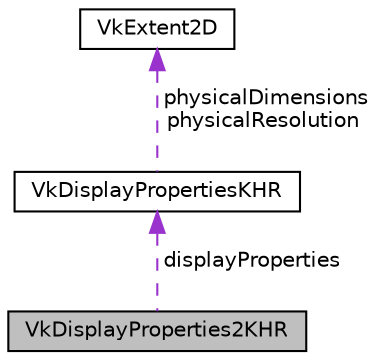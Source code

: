 digraph "VkDisplayProperties2KHR"
{
 // LATEX_PDF_SIZE
  edge [fontname="Helvetica",fontsize="10",labelfontname="Helvetica",labelfontsize="10"];
  node [fontname="Helvetica",fontsize="10",shape=record];
  Node1 [label="VkDisplayProperties2KHR",height=0.2,width=0.4,color="black", fillcolor="grey75", style="filled", fontcolor="black",tooltip=" "];
  Node2 -> Node1 [dir="back",color="darkorchid3",fontsize="10",style="dashed",label=" displayProperties" ];
  Node2 [label="VkDisplayPropertiesKHR",height=0.2,width=0.4,color="black", fillcolor="white", style="filled",URL="$dc/d9e/structVkDisplayPropertiesKHR.html",tooltip=" "];
  Node3 -> Node2 [dir="back",color="darkorchid3",fontsize="10",style="dashed",label=" physicalDimensions\nphysicalResolution" ];
  Node3 [label="VkExtent2D",height=0.2,width=0.4,color="black", fillcolor="white", style="filled",URL="$d1/d79/structVkExtent2D.html",tooltip=" "];
}
